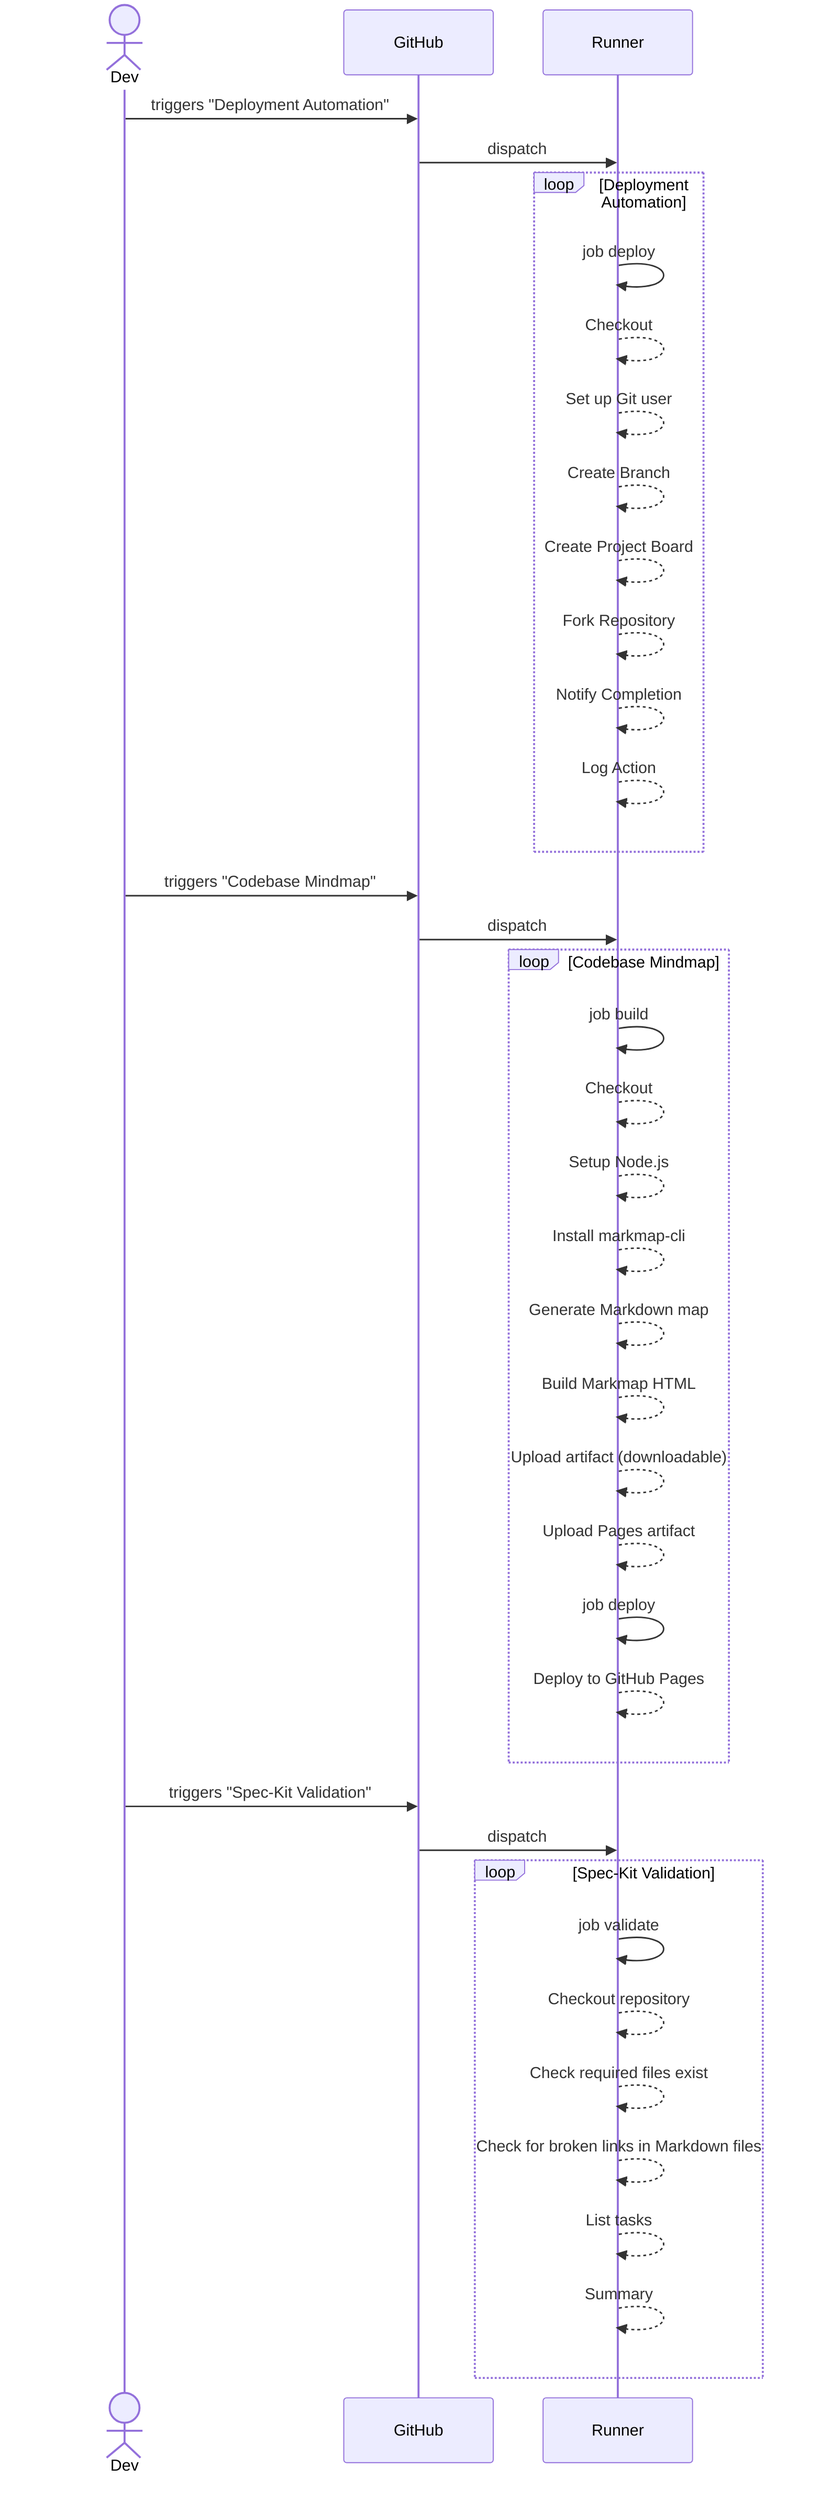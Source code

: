 sequenceDiagram
actor Dev
participant GitHub
participant Runner
Dev->>GitHub: triggers "Deployment Automation"
GitHub->>Runner: dispatch
loop Deployment Automation
Runner->>Runner: job deploy
Runner-->>Runner: Checkout
Runner-->>Runner: Set up Git user
Runner-->>Runner: Create Branch
Runner-->>Runner: Create Project Board
Runner-->>Runner: Fork Repository
Runner-->>Runner: Notify Completion
Runner-->>Runner: Log Action
end
Dev->>GitHub: triggers "Codebase Mindmap"
GitHub->>Runner: dispatch
loop Codebase Mindmap
Runner->>Runner: job build
Runner-->>Runner: Checkout
Runner-->>Runner: Setup Node.js
Runner-->>Runner: Install markmap-cli
Runner-->>Runner: Generate Markdown map
Runner-->>Runner: Build Markmap HTML
Runner-->>Runner: Upload artifact (downloadable)
Runner-->>Runner: Upload Pages artifact
Runner->>Runner: job deploy
Runner-->>Runner: Deploy to GitHub Pages
end
Dev->>GitHub: triggers "Spec-Kit Validation"
GitHub->>Runner: dispatch
loop Spec-Kit Validation
Runner->>Runner: job validate
Runner-->>Runner: Checkout repository
Runner-->>Runner: Check required files exist
Runner-->>Runner: Check for broken links in Markdown files
Runner-->>Runner: List tasks
Runner-->>Runner: Summary
end